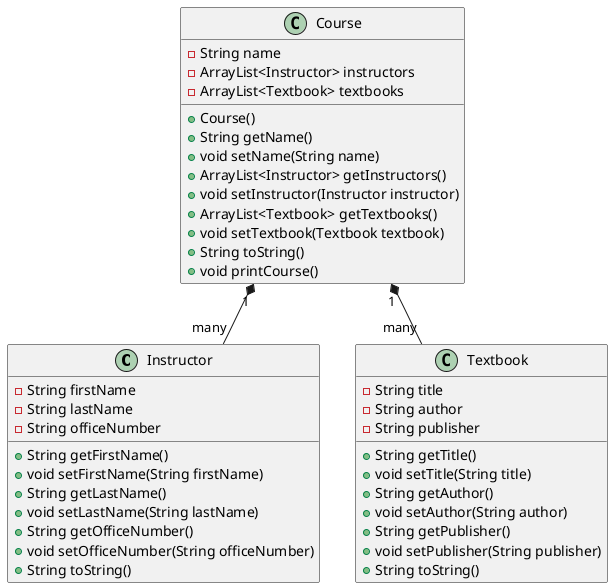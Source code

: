 @startuml

class Instructor {
    - String firstName
    - String lastName
    - String officeNumber
    + String getFirstName()
    + void setFirstName(String firstName)
    + String getLastName()
    + void setLastName(String lastName)
    + String getOfficeNumber()
    + void setOfficeNumber(String officeNumber)
    + String toString()
}

class Textbook {
    - String title
    - String author
    - String publisher
    + String getTitle()
    + void setTitle(String title)
    + String getAuthor()
    + void setAuthor(String author)
    + String getPublisher()
    + void setPublisher(String publisher)
    + String toString()
}

class Course {
    - String name
    - ArrayList<Instructor> instructors
    - ArrayList<Textbook> textbooks
    + Course()
    + String getName()
    + void setName(String name)
    + ArrayList<Instructor> getInstructors()
    + void setInstructor(Instructor instructor)
    + ArrayList<Textbook> getTextbooks()
    + void setTextbook(Textbook textbook)
    + String toString()
    + void printCourse()
}

Course "1" *-- "many" Instructor
Course "1" *-- "many" Textbook

@enduml